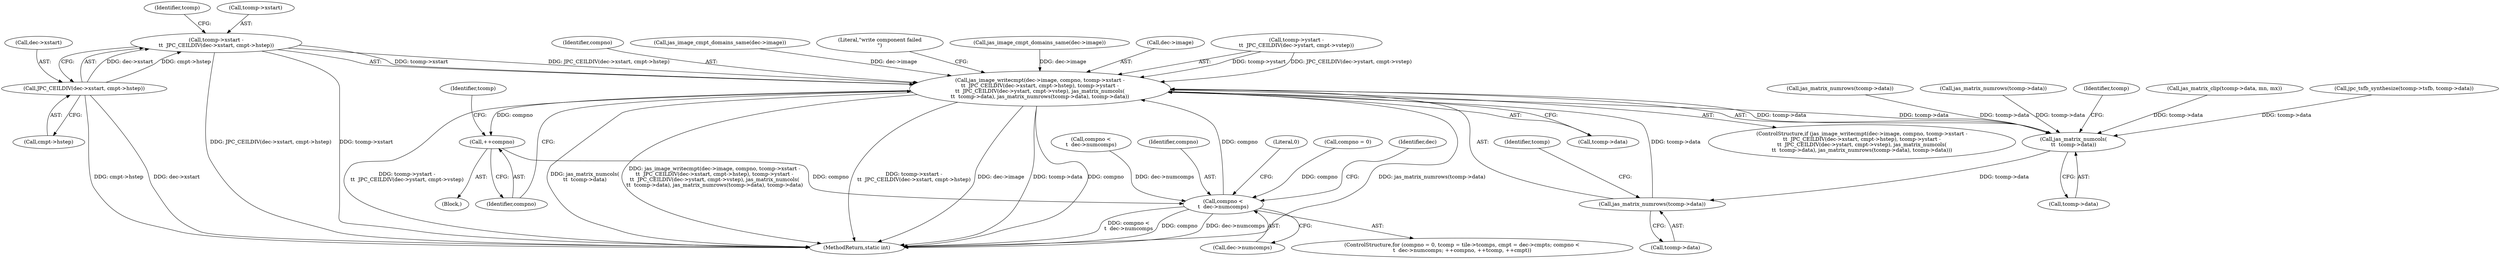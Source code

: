 digraph "0_jasper_dee11ec440d7908d1daf69f40a3324b27cf213ba@pointer" {
"1000658" [label="(Call,tcomp->xstart -\n\t\t  JPC_CEILDIV(dec->xstart, cmpt->hstep))"];
"1000662" [label="(Call,JPC_CEILDIV(dec->xstart, cmpt->hstep))"];
"1000653" [label="(Call,jas_image_writecmpt(dec->image, compno, tcomp->xstart -\n\t\t  JPC_CEILDIV(dec->xstart, cmpt->hstep), tcomp->ystart -\n\t\t  JPC_CEILDIV(dec->ystart, cmpt->vstep), jas_matrix_numcols(\n\t\t  tcomp->data), jas_matrix_numrows(tcomp->data), tcomp->data))"];
"1000644" [label="(Call,++compno)"];
"1000638" [label="(Call,compno <\n\t  dec->numcomps)"];
"1000680" [label="(Call,jas_matrix_numcols(\n\t\t  tcomp->data))"];
"1000684" [label="(Call,jas_matrix_numrows(tcomp->data))"];
"1000688" [label="(Call,tcomp->data)"];
"1000363" [label="(Call,jas_image_cmpt_domains_same(dec->image))"];
"1000693" [label="(Literal,\"write component failed\n\")"];
"1000685" [label="(Call,tcomp->data)"];
"1000663" [label="(Call,dec->xstart)"];
"1000638" [label="(Call,compno <\n\t  dec->numcomps)"];
"1000563" [label="(Call,compno <\n\t  dec->numcomps)"];
"1000686" [label="(Identifier,tcomp)"];
"1000684" [label="(Call,jas_matrix_numrows(tcomp->data))"];
"1000644" [label="(Call,++compno)"];
"1000671" [label="(Identifier,tcomp)"];
"1000315" [label="(Call,jas_image_cmpt_domains_same(dec->image))"];
"1000640" [label="(Call,dec->numcomps)"];
"1000648" [label="(Identifier,tcomp)"];
"1000659" [label="(Call,tcomp->xstart)"];
"1000662" [label="(Call,JPC_CEILDIV(dec->xstart, cmpt->hstep))"];
"1000616" [label="(Call,jas_matrix_clip(tcomp->data, mn, mx))"];
"1000639" [label="(Identifier,compno)"];
"1000654" [label="(Call,dec->image)"];
"1000689" [label="(Identifier,tcomp)"];
"1000286" [label="(Call,jpc_tsfb_synthesize(tcomp->tsfb, tcomp->data))"];
"1000698" [label="(Literal,0)"];
"1000669" [label="(Call,tcomp->ystart -\n\t\t  JPC_CEILDIV(dec->ystart, cmpt->vstep))"];
"1000658" [label="(Call,tcomp->xstart -\n\t\t  JPC_CEILDIV(dec->xstart, cmpt->hstep))"];
"1000624" [label="(Call,compno = 0)"];
"1000657" [label="(Identifier,compno)"];
"1000643" [label="(Block,)"];
"1000666" [label="(Call,cmpt->hstep)"];
"1000518" [label="(Call,jas_matrix_numrows(tcomp->data))"];
"1000645" [label="(Identifier,compno)"];
"1000622" [label="(ControlStructure,for (compno = 0, tcomp = tile->tcomps, cmpt = dec->cmpts; compno <\n\t  dec->numcomps; ++compno, ++tcomp, ++cmpt))"];
"1000655" [label="(Identifier,dec)"];
"1000680" [label="(Call,jas_matrix_numcols(\n\t\t  tcomp->data))"];
"1000652" [label="(ControlStructure,if (jas_image_writecmpt(dec->image, compno, tcomp->xstart -\n\t\t  JPC_CEILDIV(dec->xstart, cmpt->hstep), tcomp->ystart -\n\t\t  JPC_CEILDIV(dec->ystart, cmpt->vstep), jas_matrix_numcols(\n\t\t  tcomp->data), jas_matrix_numrows(tcomp->data), tcomp->data)))"];
"1000653" [label="(Call,jas_image_writecmpt(dec->image, compno, tcomp->xstart -\n\t\t  JPC_CEILDIV(dec->xstart, cmpt->hstep), tcomp->ystart -\n\t\t  JPC_CEILDIV(dec->ystart, cmpt->vstep), jas_matrix_numcols(\n\t\t  tcomp->data), jas_matrix_numrows(tcomp->data), tcomp->data))"];
"1000428" [label="(Call,jas_matrix_numrows(tcomp->data))"];
"1000699" [label="(MethodReturn,static int)"];
"1000681" [label="(Call,tcomp->data)"];
"1000658" -> "1000653"  [label="AST: "];
"1000658" -> "1000662"  [label="CFG: "];
"1000659" -> "1000658"  [label="AST: "];
"1000662" -> "1000658"  [label="AST: "];
"1000671" -> "1000658"  [label="CFG: "];
"1000658" -> "1000699"  [label="DDG: JPC_CEILDIV(dec->xstart, cmpt->hstep)"];
"1000658" -> "1000699"  [label="DDG: tcomp->xstart"];
"1000658" -> "1000653"  [label="DDG: tcomp->xstart"];
"1000658" -> "1000653"  [label="DDG: JPC_CEILDIV(dec->xstart, cmpt->hstep)"];
"1000662" -> "1000658"  [label="DDG: dec->xstart"];
"1000662" -> "1000658"  [label="DDG: cmpt->hstep"];
"1000662" -> "1000666"  [label="CFG: "];
"1000663" -> "1000662"  [label="AST: "];
"1000666" -> "1000662"  [label="AST: "];
"1000662" -> "1000699"  [label="DDG: dec->xstart"];
"1000662" -> "1000699"  [label="DDG: cmpt->hstep"];
"1000653" -> "1000652"  [label="AST: "];
"1000653" -> "1000688"  [label="CFG: "];
"1000654" -> "1000653"  [label="AST: "];
"1000657" -> "1000653"  [label="AST: "];
"1000669" -> "1000653"  [label="AST: "];
"1000680" -> "1000653"  [label="AST: "];
"1000684" -> "1000653"  [label="AST: "];
"1000688" -> "1000653"  [label="AST: "];
"1000693" -> "1000653"  [label="CFG: "];
"1000645" -> "1000653"  [label="CFG: "];
"1000653" -> "1000699"  [label="DDG: jas_matrix_numrows(tcomp->data)"];
"1000653" -> "1000699"  [label="DDG: jas_matrix_numcols(\n\t\t  tcomp->data)"];
"1000653" -> "1000699"  [label="DDG: jas_image_writecmpt(dec->image, compno, tcomp->xstart -\n\t\t  JPC_CEILDIV(dec->xstart, cmpt->hstep), tcomp->ystart -\n\t\t  JPC_CEILDIV(dec->ystart, cmpt->vstep), jas_matrix_numcols(\n\t\t  tcomp->data), jas_matrix_numrows(tcomp->data), tcomp->data)"];
"1000653" -> "1000699"  [label="DDG: tcomp->xstart -\n\t\t  JPC_CEILDIV(dec->xstart, cmpt->hstep)"];
"1000653" -> "1000699"  [label="DDG: tcomp->data"];
"1000653" -> "1000699"  [label="DDG: compno"];
"1000653" -> "1000699"  [label="DDG: dec->image"];
"1000653" -> "1000699"  [label="DDG: tcomp->ystart -\n\t\t  JPC_CEILDIV(dec->ystart, cmpt->vstep)"];
"1000653" -> "1000644"  [label="DDG: compno"];
"1000363" -> "1000653"  [label="DDG: dec->image"];
"1000315" -> "1000653"  [label="DDG: dec->image"];
"1000638" -> "1000653"  [label="DDG: compno"];
"1000669" -> "1000653"  [label="DDG: tcomp->ystart"];
"1000669" -> "1000653"  [label="DDG: JPC_CEILDIV(dec->ystart, cmpt->vstep)"];
"1000680" -> "1000653"  [label="DDG: tcomp->data"];
"1000653" -> "1000680"  [label="DDG: tcomp->data"];
"1000684" -> "1000653"  [label="DDG: tcomp->data"];
"1000644" -> "1000643"  [label="AST: "];
"1000644" -> "1000645"  [label="CFG: "];
"1000645" -> "1000644"  [label="AST: "];
"1000648" -> "1000644"  [label="CFG: "];
"1000644" -> "1000638"  [label="DDG: compno"];
"1000638" -> "1000622"  [label="AST: "];
"1000638" -> "1000640"  [label="CFG: "];
"1000639" -> "1000638"  [label="AST: "];
"1000640" -> "1000638"  [label="AST: "];
"1000655" -> "1000638"  [label="CFG: "];
"1000698" -> "1000638"  [label="CFG: "];
"1000638" -> "1000699"  [label="DDG: compno <\n\t  dec->numcomps"];
"1000638" -> "1000699"  [label="DDG: compno"];
"1000638" -> "1000699"  [label="DDG: dec->numcomps"];
"1000624" -> "1000638"  [label="DDG: compno"];
"1000563" -> "1000638"  [label="DDG: dec->numcomps"];
"1000680" -> "1000681"  [label="CFG: "];
"1000681" -> "1000680"  [label="AST: "];
"1000686" -> "1000680"  [label="CFG: "];
"1000286" -> "1000680"  [label="DDG: tcomp->data"];
"1000616" -> "1000680"  [label="DDG: tcomp->data"];
"1000518" -> "1000680"  [label="DDG: tcomp->data"];
"1000428" -> "1000680"  [label="DDG: tcomp->data"];
"1000680" -> "1000684"  [label="DDG: tcomp->data"];
"1000684" -> "1000685"  [label="CFG: "];
"1000685" -> "1000684"  [label="AST: "];
"1000689" -> "1000684"  [label="CFG: "];
}

